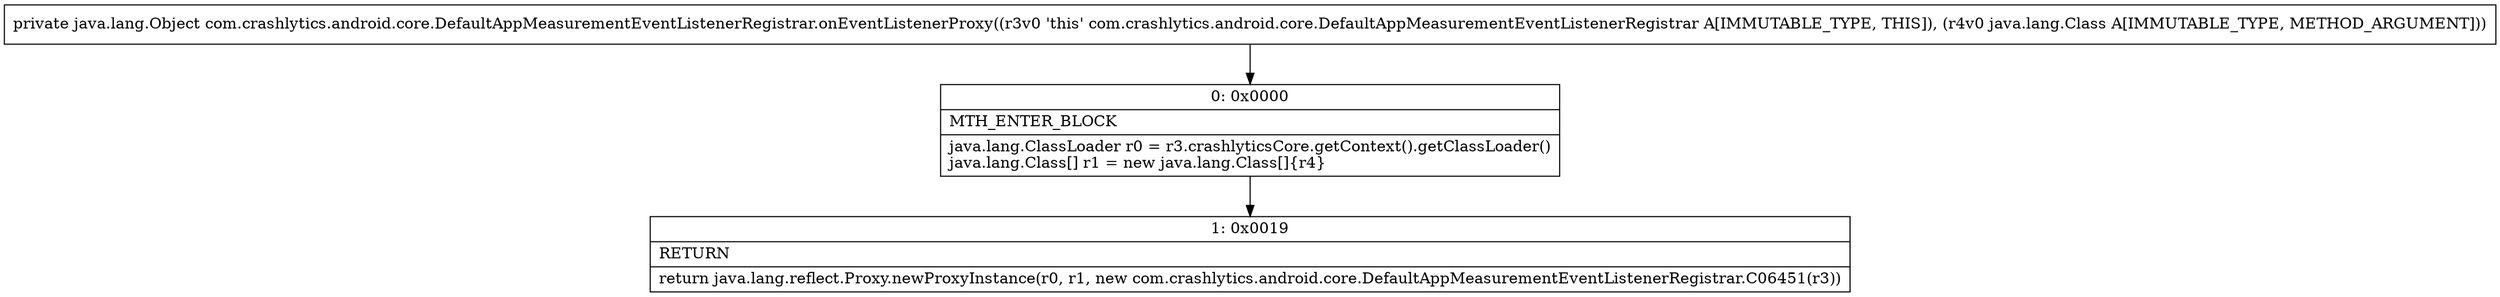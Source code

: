 digraph "CFG forcom.crashlytics.android.core.DefaultAppMeasurementEventListenerRegistrar.onEventListenerProxy(Ljava\/lang\/Class;)Ljava\/lang\/Object;" {
Node_0 [shape=record,label="{0\:\ 0x0000|MTH_ENTER_BLOCK\l|java.lang.ClassLoader r0 = r3.crashlyticsCore.getContext().getClassLoader()\ljava.lang.Class[] r1 = new java.lang.Class[]\{r4\}\l}"];
Node_1 [shape=record,label="{1\:\ 0x0019|RETURN\l|return java.lang.reflect.Proxy.newProxyInstance(r0, r1, new com.crashlytics.android.core.DefaultAppMeasurementEventListenerRegistrar.C06451(r3))\l}"];
MethodNode[shape=record,label="{private java.lang.Object com.crashlytics.android.core.DefaultAppMeasurementEventListenerRegistrar.onEventListenerProxy((r3v0 'this' com.crashlytics.android.core.DefaultAppMeasurementEventListenerRegistrar A[IMMUTABLE_TYPE, THIS]), (r4v0 java.lang.Class A[IMMUTABLE_TYPE, METHOD_ARGUMENT])) }"];
MethodNode -> Node_0;
Node_0 -> Node_1;
}

